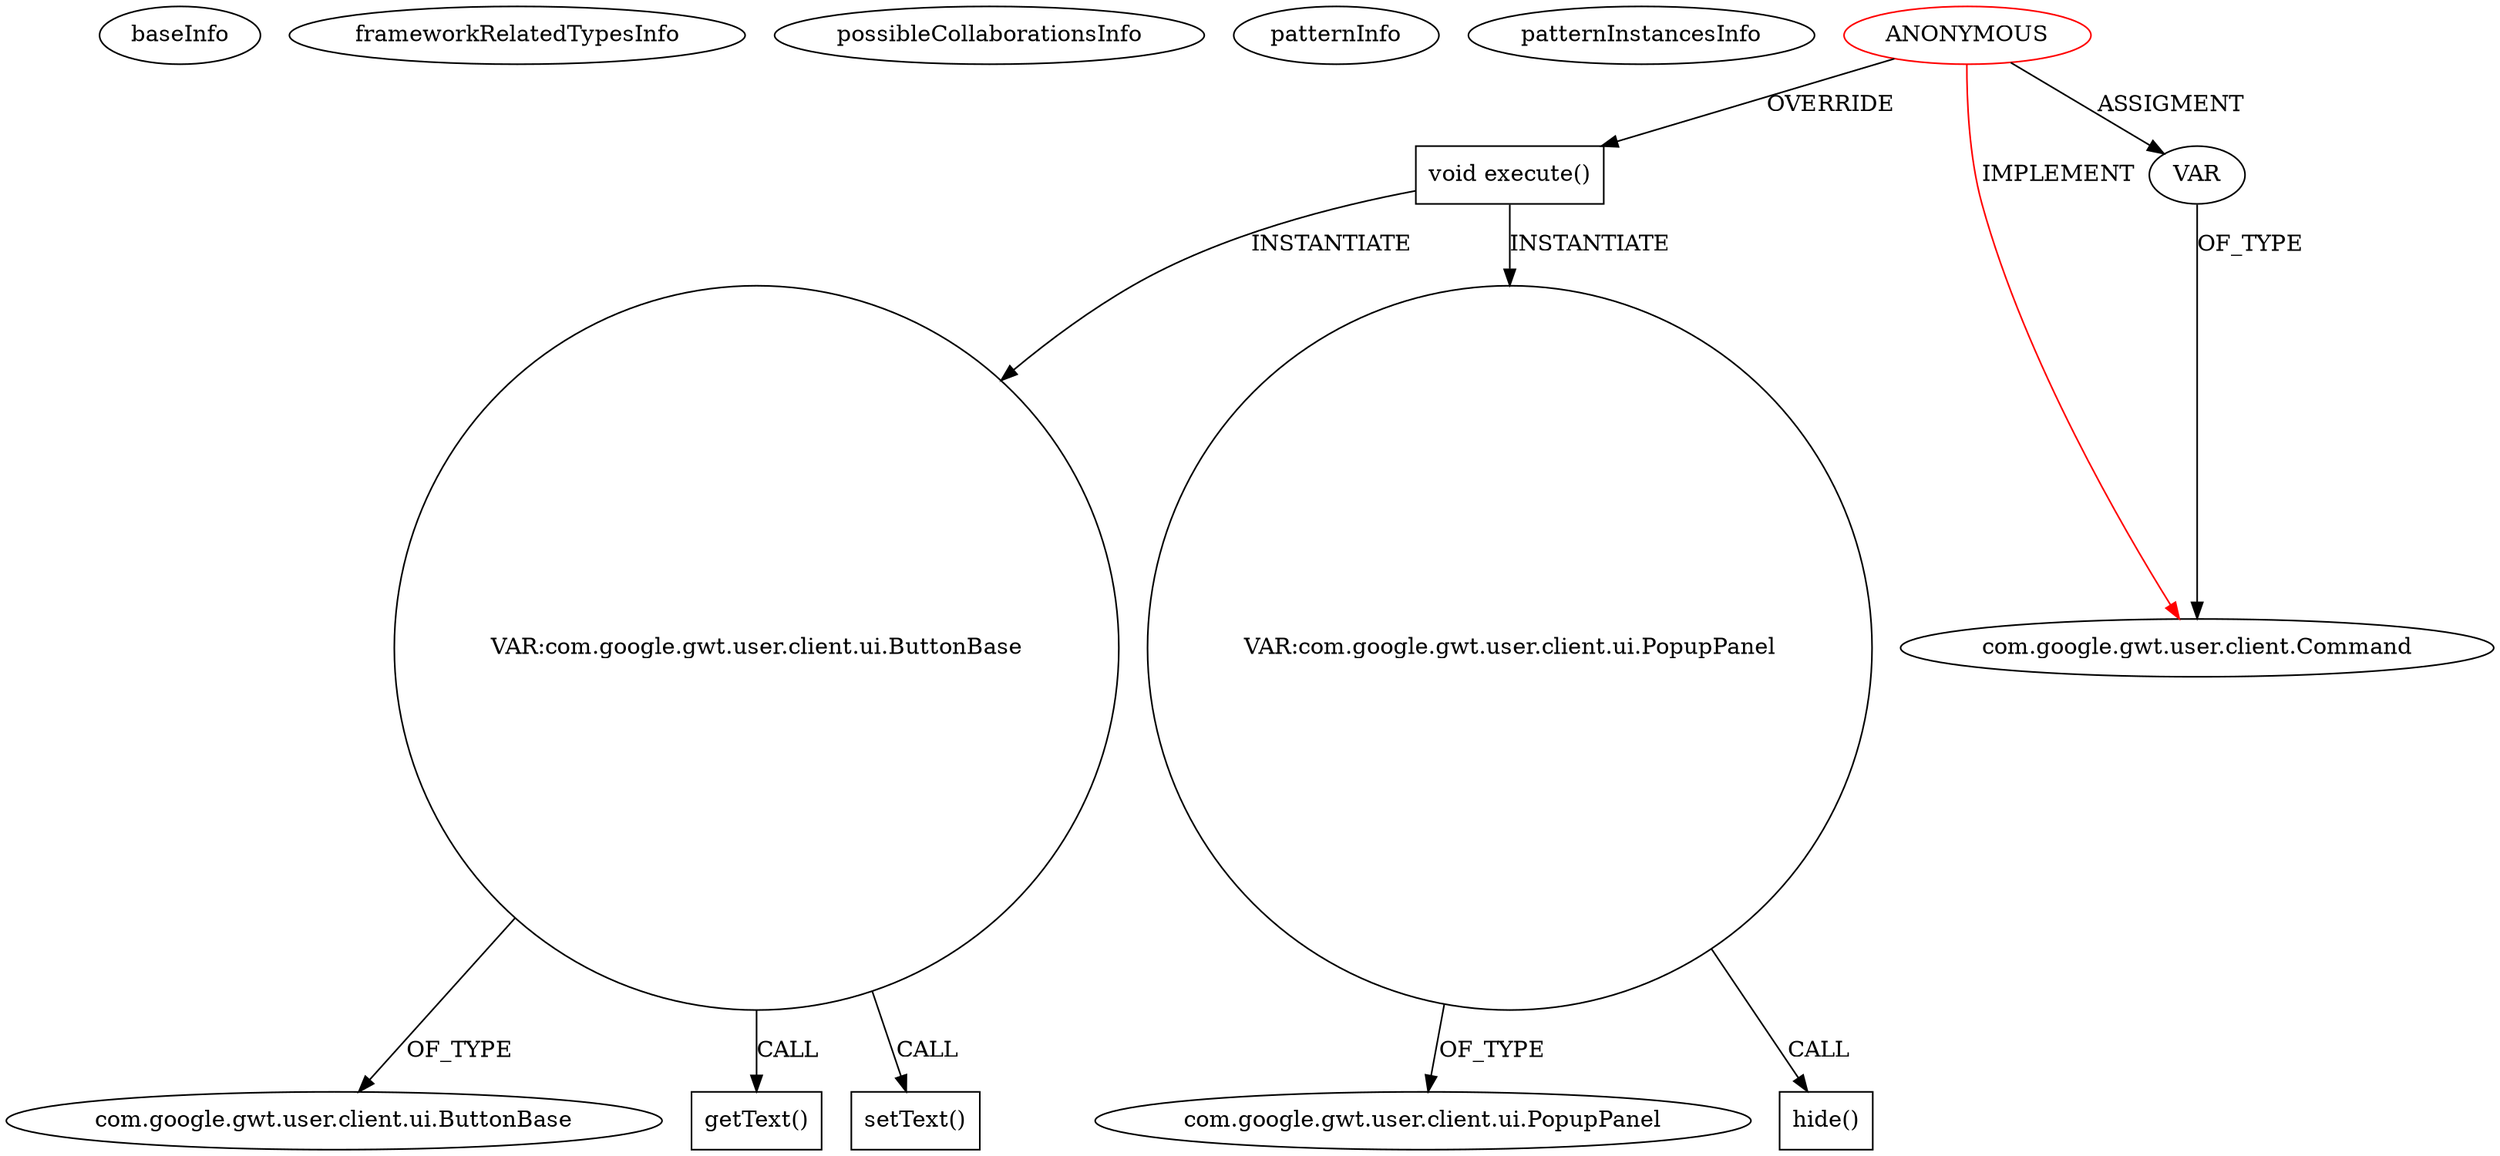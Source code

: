 digraph {
baseInfo[graphId=815,category="pattern",isAnonymous=true,possibleRelation=false]
frameworkRelatedTypesInfo[0="com.google.gwt.user.client.Command"]
possibleCollaborationsInfo[]
patternInfo[frequency=3.0,patternRootClient=0]
patternInstancesInfo[0="felype87-gwt~/felype87-gwt/gwt-master/Minefield/src/com/felype/minefield/client/Minefield.java~Minefield~1313"]
7[label="com.google.gwt.user.client.ui.ButtonBase",vertexType="FRAMEWORK_CLASS_TYPE",isFrameworkType=false]
5[label="VAR:com.google.gwt.user.client.ui.ButtonBase",vertexType="VARIABLE_EXPRESION",isFrameworkType=false,shape=circle]
6[label="getText()",vertexType="INSIDE_CALL",isFrameworkType=false,shape=box]
4[label="void execute()",vertexType="OVERRIDING_METHOD_DECLARATION",isFrameworkType=false,shape=box]
10[label="VAR:com.google.gwt.user.client.ui.PopupPanel",vertexType="VARIABLE_EXPRESION",isFrameworkType=false,shape=circle]
0[label="ANONYMOUS",vertexType="ROOT_ANONYMOUS_DECLARATION",isFrameworkType=false,color=red]
1[label="com.google.gwt.user.client.Command",vertexType="FRAMEWORK_INTERFACE_TYPE",isFrameworkType=false]
9[label="setText()",vertexType="INSIDE_CALL",isFrameworkType=false,shape=box]
12[label="com.google.gwt.user.client.ui.PopupPanel",vertexType="FRAMEWORK_CLASS_TYPE",isFrameworkType=false]
2[label="VAR",vertexType="OUTSIDE_VARIABLE_EXPRESION",isFrameworkType=false]
11[label="hide()",vertexType="INSIDE_CALL",isFrameworkType=false,shape=box]
0->2[label="ASSIGMENT"]
10->11[label="CALL"]
2->1[label="OF_TYPE"]
5->6[label="CALL"]
10->12[label="OF_TYPE"]
0->4[label="OVERRIDE"]
4->5[label="INSTANTIATE"]
4->10[label="INSTANTIATE"]
5->9[label="CALL"]
5->7[label="OF_TYPE"]
0->1[label="IMPLEMENT",color=red]
}
